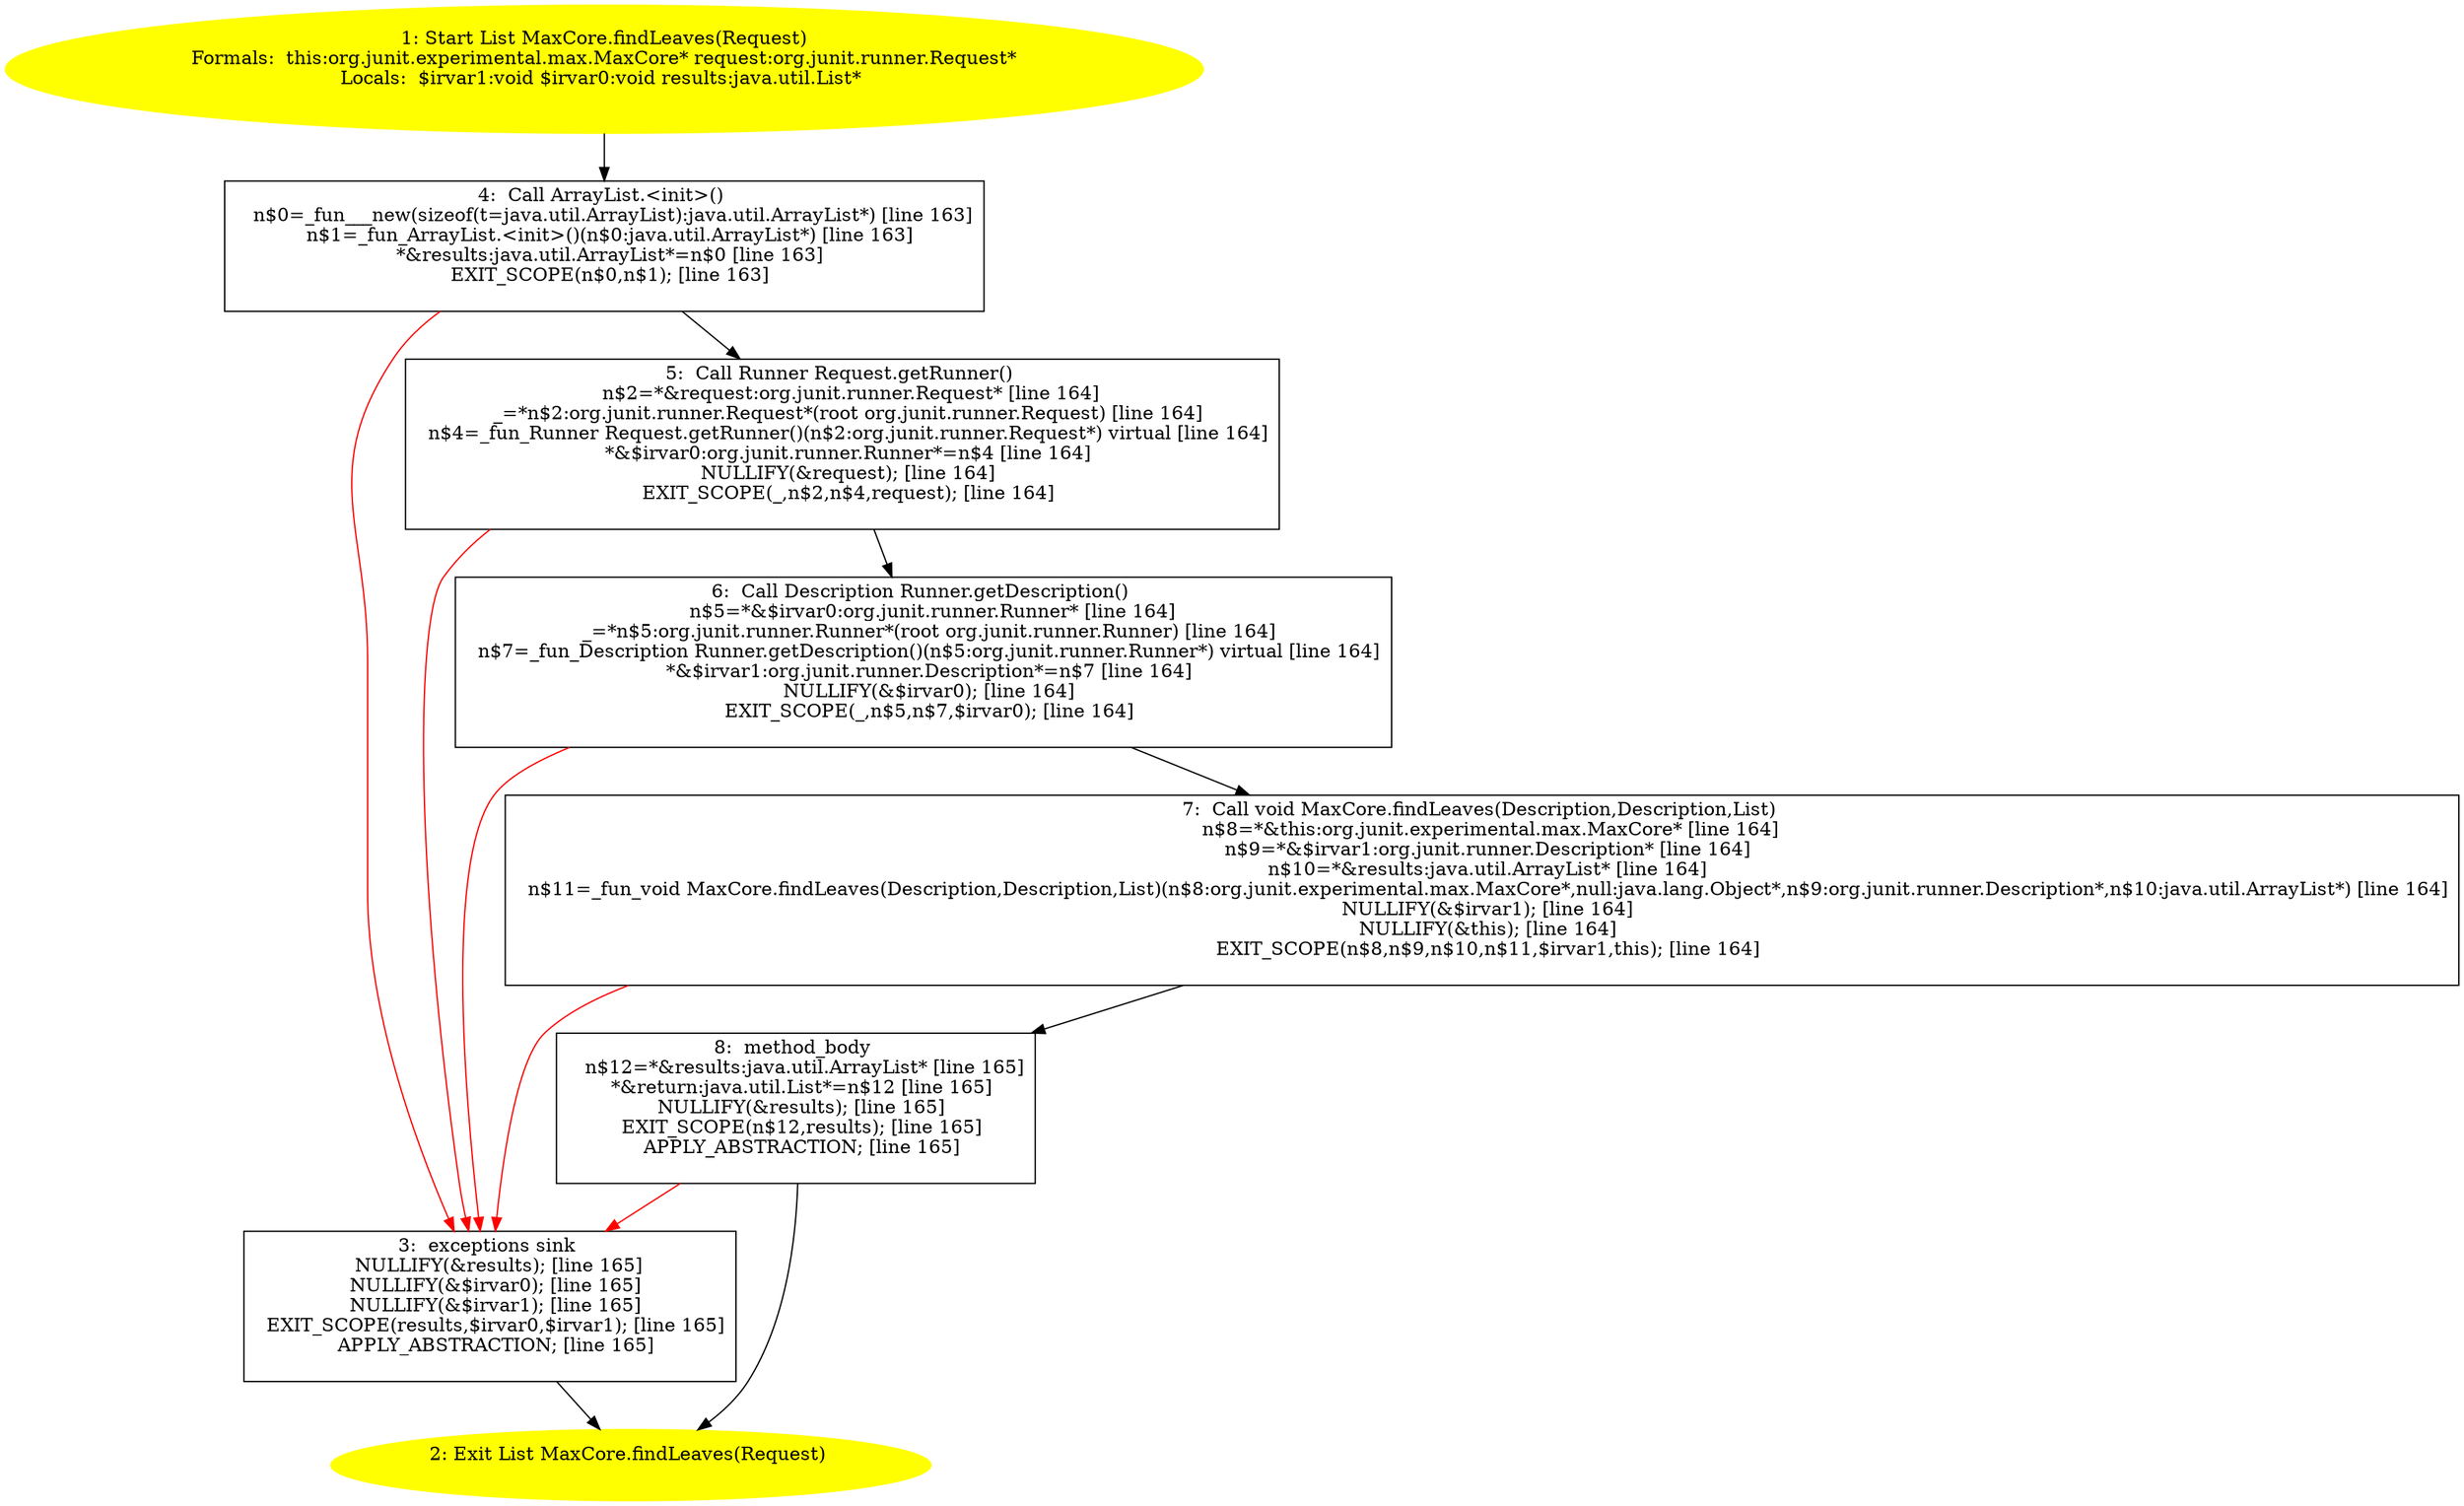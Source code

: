 /* @generated */
digraph cfg {
"org.junit.experimental.max.MaxCore.findLeaves(org.junit.runner.Request):java.util.List.c96f0bd9b87519688059601593a2dd06_1" [label="1: Start List MaxCore.findLeaves(Request)\nFormals:  this:org.junit.experimental.max.MaxCore* request:org.junit.runner.Request*\nLocals:  $irvar1:void $irvar0:void results:java.util.List* \n  " color=yellow style=filled]
	

	 "org.junit.experimental.max.MaxCore.findLeaves(org.junit.runner.Request):java.util.List.c96f0bd9b87519688059601593a2dd06_1" -> "org.junit.experimental.max.MaxCore.findLeaves(org.junit.runner.Request):java.util.List.c96f0bd9b87519688059601593a2dd06_4" ;
"org.junit.experimental.max.MaxCore.findLeaves(org.junit.runner.Request):java.util.List.c96f0bd9b87519688059601593a2dd06_2" [label="2: Exit List MaxCore.findLeaves(Request) \n  " color=yellow style=filled]
	

"org.junit.experimental.max.MaxCore.findLeaves(org.junit.runner.Request):java.util.List.c96f0bd9b87519688059601593a2dd06_3" [label="3:  exceptions sink \n   NULLIFY(&results); [line 165]\n  NULLIFY(&$irvar0); [line 165]\n  NULLIFY(&$irvar1); [line 165]\n  EXIT_SCOPE(results,$irvar0,$irvar1); [line 165]\n  APPLY_ABSTRACTION; [line 165]\n " shape="box"]
	

	 "org.junit.experimental.max.MaxCore.findLeaves(org.junit.runner.Request):java.util.List.c96f0bd9b87519688059601593a2dd06_3" -> "org.junit.experimental.max.MaxCore.findLeaves(org.junit.runner.Request):java.util.List.c96f0bd9b87519688059601593a2dd06_2" ;
"org.junit.experimental.max.MaxCore.findLeaves(org.junit.runner.Request):java.util.List.c96f0bd9b87519688059601593a2dd06_4" [label="4:  Call ArrayList.<init>() \n   n$0=_fun___new(sizeof(t=java.util.ArrayList):java.util.ArrayList*) [line 163]\n  n$1=_fun_ArrayList.<init>()(n$0:java.util.ArrayList*) [line 163]\n  *&results:java.util.ArrayList*=n$0 [line 163]\n  EXIT_SCOPE(n$0,n$1); [line 163]\n " shape="box"]
	

	 "org.junit.experimental.max.MaxCore.findLeaves(org.junit.runner.Request):java.util.List.c96f0bd9b87519688059601593a2dd06_4" -> "org.junit.experimental.max.MaxCore.findLeaves(org.junit.runner.Request):java.util.List.c96f0bd9b87519688059601593a2dd06_5" ;
	 "org.junit.experimental.max.MaxCore.findLeaves(org.junit.runner.Request):java.util.List.c96f0bd9b87519688059601593a2dd06_4" -> "org.junit.experimental.max.MaxCore.findLeaves(org.junit.runner.Request):java.util.List.c96f0bd9b87519688059601593a2dd06_3" [color="red" ];
"org.junit.experimental.max.MaxCore.findLeaves(org.junit.runner.Request):java.util.List.c96f0bd9b87519688059601593a2dd06_5" [label="5:  Call Runner Request.getRunner() \n   n$2=*&request:org.junit.runner.Request* [line 164]\n  _=*n$2:org.junit.runner.Request*(root org.junit.runner.Request) [line 164]\n  n$4=_fun_Runner Request.getRunner()(n$2:org.junit.runner.Request*) virtual [line 164]\n  *&$irvar0:org.junit.runner.Runner*=n$4 [line 164]\n  NULLIFY(&request); [line 164]\n  EXIT_SCOPE(_,n$2,n$4,request); [line 164]\n " shape="box"]
	

	 "org.junit.experimental.max.MaxCore.findLeaves(org.junit.runner.Request):java.util.List.c96f0bd9b87519688059601593a2dd06_5" -> "org.junit.experimental.max.MaxCore.findLeaves(org.junit.runner.Request):java.util.List.c96f0bd9b87519688059601593a2dd06_6" ;
	 "org.junit.experimental.max.MaxCore.findLeaves(org.junit.runner.Request):java.util.List.c96f0bd9b87519688059601593a2dd06_5" -> "org.junit.experimental.max.MaxCore.findLeaves(org.junit.runner.Request):java.util.List.c96f0bd9b87519688059601593a2dd06_3" [color="red" ];
"org.junit.experimental.max.MaxCore.findLeaves(org.junit.runner.Request):java.util.List.c96f0bd9b87519688059601593a2dd06_6" [label="6:  Call Description Runner.getDescription() \n   n$5=*&$irvar0:org.junit.runner.Runner* [line 164]\n  _=*n$5:org.junit.runner.Runner*(root org.junit.runner.Runner) [line 164]\n  n$7=_fun_Description Runner.getDescription()(n$5:org.junit.runner.Runner*) virtual [line 164]\n  *&$irvar1:org.junit.runner.Description*=n$7 [line 164]\n  NULLIFY(&$irvar0); [line 164]\n  EXIT_SCOPE(_,n$5,n$7,$irvar0); [line 164]\n " shape="box"]
	

	 "org.junit.experimental.max.MaxCore.findLeaves(org.junit.runner.Request):java.util.List.c96f0bd9b87519688059601593a2dd06_6" -> "org.junit.experimental.max.MaxCore.findLeaves(org.junit.runner.Request):java.util.List.c96f0bd9b87519688059601593a2dd06_7" ;
	 "org.junit.experimental.max.MaxCore.findLeaves(org.junit.runner.Request):java.util.List.c96f0bd9b87519688059601593a2dd06_6" -> "org.junit.experimental.max.MaxCore.findLeaves(org.junit.runner.Request):java.util.List.c96f0bd9b87519688059601593a2dd06_3" [color="red" ];
"org.junit.experimental.max.MaxCore.findLeaves(org.junit.runner.Request):java.util.List.c96f0bd9b87519688059601593a2dd06_7" [label="7:  Call void MaxCore.findLeaves(Description,Description,List) \n   n$8=*&this:org.junit.experimental.max.MaxCore* [line 164]\n  n$9=*&$irvar1:org.junit.runner.Description* [line 164]\n  n$10=*&results:java.util.ArrayList* [line 164]\n  n$11=_fun_void MaxCore.findLeaves(Description,Description,List)(n$8:org.junit.experimental.max.MaxCore*,null:java.lang.Object*,n$9:org.junit.runner.Description*,n$10:java.util.ArrayList*) [line 164]\n  NULLIFY(&$irvar1); [line 164]\n  NULLIFY(&this); [line 164]\n  EXIT_SCOPE(n$8,n$9,n$10,n$11,$irvar1,this); [line 164]\n " shape="box"]
	

	 "org.junit.experimental.max.MaxCore.findLeaves(org.junit.runner.Request):java.util.List.c96f0bd9b87519688059601593a2dd06_7" -> "org.junit.experimental.max.MaxCore.findLeaves(org.junit.runner.Request):java.util.List.c96f0bd9b87519688059601593a2dd06_8" ;
	 "org.junit.experimental.max.MaxCore.findLeaves(org.junit.runner.Request):java.util.List.c96f0bd9b87519688059601593a2dd06_7" -> "org.junit.experimental.max.MaxCore.findLeaves(org.junit.runner.Request):java.util.List.c96f0bd9b87519688059601593a2dd06_3" [color="red" ];
"org.junit.experimental.max.MaxCore.findLeaves(org.junit.runner.Request):java.util.List.c96f0bd9b87519688059601593a2dd06_8" [label="8:  method_body \n   n$12=*&results:java.util.ArrayList* [line 165]\n  *&return:java.util.List*=n$12 [line 165]\n  NULLIFY(&results); [line 165]\n  EXIT_SCOPE(n$12,results); [line 165]\n  APPLY_ABSTRACTION; [line 165]\n " shape="box"]
	

	 "org.junit.experimental.max.MaxCore.findLeaves(org.junit.runner.Request):java.util.List.c96f0bd9b87519688059601593a2dd06_8" -> "org.junit.experimental.max.MaxCore.findLeaves(org.junit.runner.Request):java.util.List.c96f0bd9b87519688059601593a2dd06_2" ;
	 "org.junit.experimental.max.MaxCore.findLeaves(org.junit.runner.Request):java.util.List.c96f0bd9b87519688059601593a2dd06_8" -> "org.junit.experimental.max.MaxCore.findLeaves(org.junit.runner.Request):java.util.List.c96f0bd9b87519688059601593a2dd06_3" [color="red" ];
}
